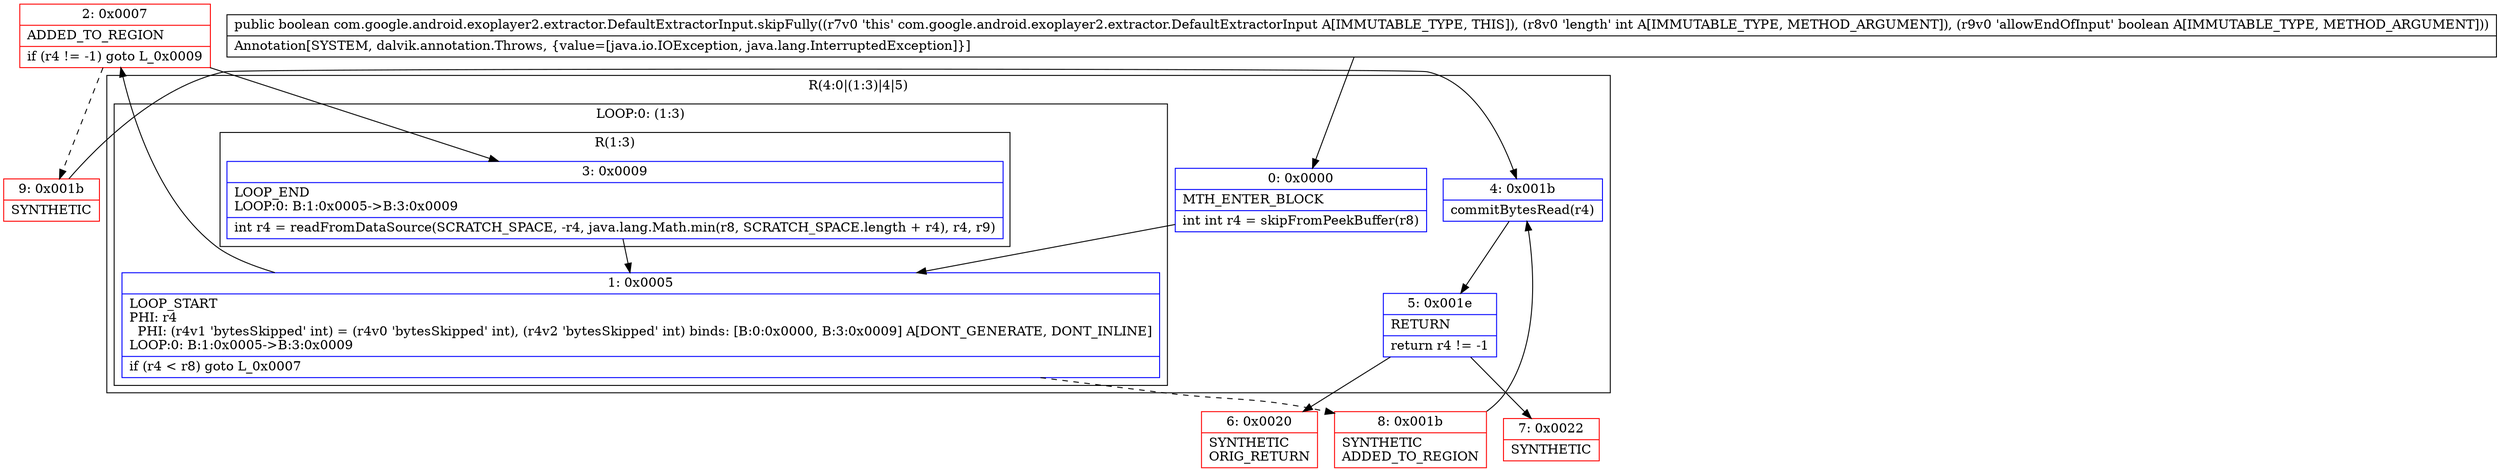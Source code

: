 digraph "CFG forcom.google.android.exoplayer2.extractor.DefaultExtractorInput.skipFully(IZ)Z" {
subgraph cluster_Region_569116294 {
label = "R(4:0|(1:3)|4|5)";
node [shape=record,color=blue];
Node_0 [shape=record,label="{0\:\ 0x0000|MTH_ENTER_BLOCK\l|int int r4 = skipFromPeekBuffer(r8)\l}"];
subgraph cluster_LoopRegion_1211008961 {
label = "LOOP:0: (1:3)";
node [shape=record,color=blue];
Node_1 [shape=record,label="{1\:\ 0x0005|LOOP_START\lPHI: r4 \l  PHI: (r4v1 'bytesSkipped' int) = (r4v0 'bytesSkipped' int), (r4v2 'bytesSkipped' int) binds: [B:0:0x0000, B:3:0x0009] A[DONT_GENERATE, DONT_INLINE]\lLOOP:0: B:1:0x0005\-\>B:3:0x0009\l|if (r4 \< r8) goto L_0x0007\l}"];
subgraph cluster_Region_1904985909 {
label = "R(1:3)";
node [shape=record,color=blue];
Node_3 [shape=record,label="{3\:\ 0x0009|LOOP_END\lLOOP:0: B:1:0x0005\-\>B:3:0x0009\l|int r4 = readFromDataSource(SCRATCH_SPACE, \-r4, java.lang.Math.min(r8, SCRATCH_SPACE.length + r4), r4, r9)\l}"];
}
}
Node_4 [shape=record,label="{4\:\ 0x001b|commitBytesRead(r4)\l}"];
Node_5 [shape=record,label="{5\:\ 0x001e|RETURN\l|return r4 != \-1\l}"];
}
Node_2 [shape=record,color=red,label="{2\:\ 0x0007|ADDED_TO_REGION\l|if (r4 != \-1) goto L_0x0009\l}"];
Node_6 [shape=record,color=red,label="{6\:\ 0x0020|SYNTHETIC\lORIG_RETURN\l}"];
Node_7 [shape=record,color=red,label="{7\:\ 0x0022|SYNTHETIC\l}"];
Node_8 [shape=record,color=red,label="{8\:\ 0x001b|SYNTHETIC\lADDED_TO_REGION\l}"];
Node_9 [shape=record,color=red,label="{9\:\ 0x001b|SYNTHETIC\l}"];
MethodNode[shape=record,label="{public boolean com.google.android.exoplayer2.extractor.DefaultExtractorInput.skipFully((r7v0 'this' com.google.android.exoplayer2.extractor.DefaultExtractorInput A[IMMUTABLE_TYPE, THIS]), (r8v0 'length' int A[IMMUTABLE_TYPE, METHOD_ARGUMENT]), (r9v0 'allowEndOfInput' boolean A[IMMUTABLE_TYPE, METHOD_ARGUMENT]))  | Annotation[SYSTEM, dalvik.annotation.Throws, \{value=[java.io.IOException, java.lang.InterruptedException]\}]\l}"];
MethodNode -> Node_0;
Node_0 -> Node_1;
Node_1 -> Node_2;
Node_1 -> Node_8[style=dashed];
Node_3 -> Node_1;
Node_4 -> Node_5;
Node_5 -> Node_6;
Node_5 -> Node_7;
Node_2 -> Node_3;
Node_2 -> Node_9[style=dashed];
Node_8 -> Node_4;
Node_9 -> Node_4;
}

